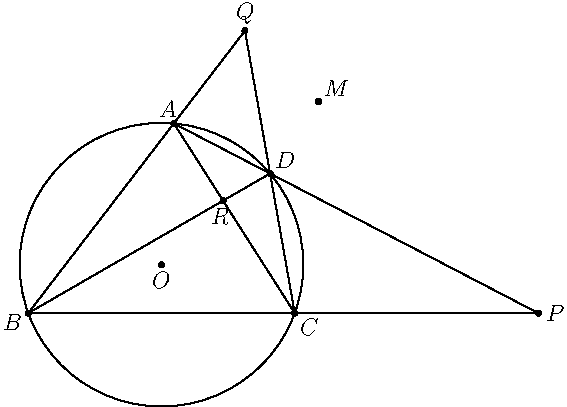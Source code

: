 size(10cm);

pair A = dir(85);
pair B = dir(200);
pair C = dir(340);
pair D = dir(40);
pair P = extension(A,D,B,C);
pair Q = extension(A,B,C,D);
pair R = extension(A,C,B,D);
pair O = (0,0);
pair M = extension(R,O,P,Q);

dot("$A$", A, dir(110));
dot("$B$", B, dir(210));
dot("$C$", C, dir(315));
dot("$D$", D, dir(45));
dot("$P$", P, dir(0));
dot("$Q$", Q, dir(90));
dot("$R$", R, dir(260));
dot("$M$", M, dir(45));
dot("$O$", O, dir(270));

draw(unitcircle);
draw(A--B--C--D--A);
draw(A--C);
draw(B--D);
draw(A--Q--D);
draw(C--P--D);

/*
Source: Miquel point of a cyclic quadrilateral
Points: A B C D P Q R M O
Item: O R M
Item: P M Q
Item: A D Q M
Item: B C Q M
Item: C D P M
Item: A B P M
Item: O A C M
Item: O B D M
Text: $M$ is the Miquel point of cyclic quadrilateral $ABCD$.
*/
